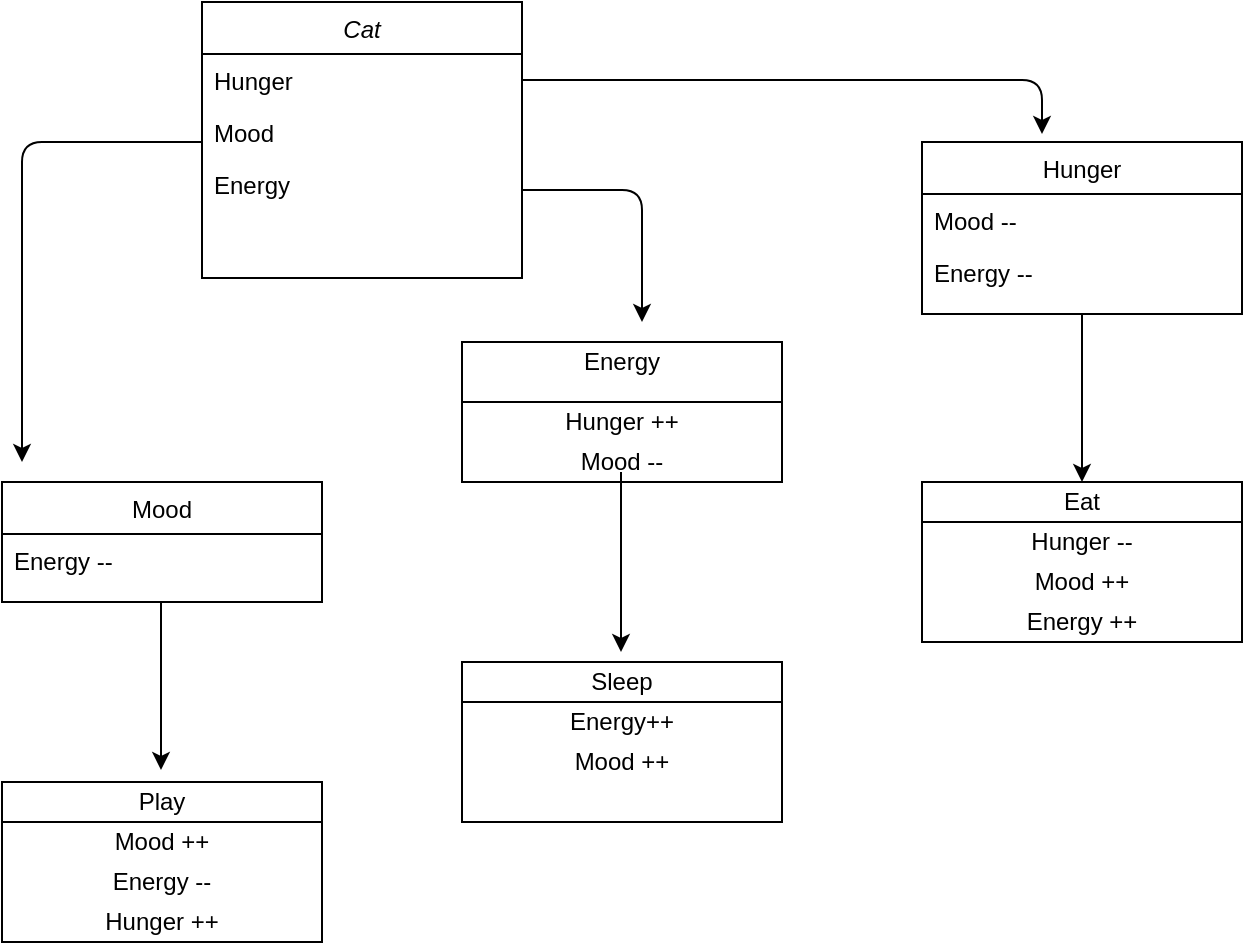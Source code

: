 <mxfile version="13.7.9" type="device"><diagram id="C5RBs43oDa-KdzZeNtuy" name="Page-1"><mxGraphModel dx="1086" dy="806" grid="1" gridSize="10" guides="1" tooltips="1" connect="1" arrows="1" fold="1" page="1" pageScale="1" pageWidth="827" pageHeight="1169" math="0" shadow="0"><root><mxCell id="WIyWlLk6GJQsqaUBKTNV-0"/><mxCell id="WIyWlLk6GJQsqaUBKTNV-1" parent="WIyWlLk6GJQsqaUBKTNV-0"/><mxCell id="zkfFHV4jXpPFQw0GAbJ--0" value="Cat" style="swimlane;fontStyle=2;align=center;verticalAlign=top;childLayout=stackLayout;horizontal=1;startSize=26;horizontalStack=0;resizeParent=1;resizeLast=0;collapsible=1;marginBottom=0;rounded=0;shadow=0;strokeWidth=1;" parent="WIyWlLk6GJQsqaUBKTNV-1" vertex="1"><mxGeometry x="220" y="120" width="160" height="138" as="geometry"><mxRectangle x="230" y="140" width="160" height="26" as="alternateBounds"/></mxGeometry></mxCell><mxCell id="zkfFHV4jXpPFQw0GAbJ--1" value="Hunger" style="text;align=left;verticalAlign=top;spacingLeft=4;spacingRight=4;overflow=hidden;rotatable=0;points=[[0,0.5],[1,0.5]];portConstraint=eastwest;" parent="zkfFHV4jXpPFQw0GAbJ--0" vertex="1"><mxGeometry y="26" width="160" height="26" as="geometry"/></mxCell><mxCell id="c-qnZsp3uNCzUxKKOGe4-42" value="" style="endArrow=classic;html=1;" edge="1" parent="zkfFHV4jXpPFQw0GAbJ--0"><mxGeometry width="50" height="50" relative="1" as="geometry"><mxPoint y="70" as="sourcePoint"/><mxPoint x="-90" y="230" as="targetPoint"/><Array as="points"><mxPoint x="-90" y="70"/></Array></mxGeometry></mxCell><mxCell id="zkfFHV4jXpPFQw0GAbJ--2" value="Mood" style="text;align=left;verticalAlign=top;spacingLeft=4;spacingRight=4;overflow=hidden;rotatable=0;points=[[0,0.5],[1,0.5]];portConstraint=eastwest;rounded=0;shadow=0;html=0;" parent="zkfFHV4jXpPFQw0GAbJ--0" vertex="1"><mxGeometry y="52" width="160" height="26" as="geometry"/></mxCell><mxCell id="zkfFHV4jXpPFQw0GAbJ--3" value="Energy" style="text;align=left;verticalAlign=top;spacingLeft=4;spacingRight=4;overflow=hidden;rotatable=0;points=[[0,0.5],[1,0.5]];portConstraint=eastwest;rounded=0;shadow=0;html=0;" parent="zkfFHV4jXpPFQw0GAbJ--0" vertex="1"><mxGeometry y="78" width="160" height="26" as="geometry"/></mxCell><mxCell id="zkfFHV4jXpPFQw0GAbJ--6" value="Mood" style="swimlane;fontStyle=0;align=center;verticalAlign=top;childLayout=stackLayout;horizontal=1;startSize=26;horizontalStack=0;resizeParent=1;resizeLast=0;collapsible=1;marginBottom=0;rounded=0;shadow=0;strokeWidth=1;" parent="WIyWlLk6GJQsqaUBKTNV-1" vertex="1"><mxGeometry x="120" y="360" width="160" height="60" as="geometry"><mxRectangle x="130" y="380" width="160" height="26" as="alternateBounds"/></mxGeometry></mxCell><mxCell id="zkfFHV4jXpPFQw0GAbJ--7" value="Energy --" style="text;align=left;verticalAlign=top;spacingLeft=4;spacingRight=4;overflow=hidden;rotatable=0;points=[[0,0.5],[1,0.5]];portConstraint=eastwest;" parent="zkfFHV4jXpPFQw0GAbJ--6" vertex="1"><mxGeometry y="26" width="160" height="26" as="geometry"/></mxCell><mxCell id="c-qnZsp3uNCzUxKKOGe4-2" value="" style="endArrow=classic;html=1;entryX=0.5;entryY=0;entryDx=0;entryDy=0;exitX=0.5;exitY=1;exitDx=0;exitDy=0;" edge="1" parent="WIyWlLk6GJQsqaUBKTNV-1" source="zkfFHV4jXpPFQw0GAbJ--17" target="c-qnZsp3uNCzUxKKOGe4-4"><mxGeometry width="50" height="50" relative="1" as="geometry"><mxPoint x="599.5" y="276" as="sourcePoint"/><mxPoint x="600" y="350" as="targetPoint"/></mxGeometry></mxCell><mxCell id="c-qnZsp3uNCzUxKKOGe4-3" value="" style="rounded=0;whiteSpace=wrap;html=1;" vertex="1" parent="WIyWlLk6GJQsqaUBKTNV-1"><mxGeometry x="580" y="360" width="160" height="80" as="geometry"/></mxCell><mxCell id="c-qnZsp3uNCzUxKKOGe4-4" value="Eat" style="text;html=1;strokeColor=none;fillColor=none;align=center;verticalAlign=middle;whiteSpace=wrap;rounded=0;" vertex="1" parent="WIyWlLk6GJQsqaUBKTNV-1"><mxGeometry x="580" y="360" width="160" height="20" as="geometry"/></mxCell><mxCell id="c-qnZsp3uNCzUxKKOGe4-6" value="" style="endArrow=none;html=1;entryX=1;entryY=1;entryDx=0;entryDy=0;exitX=0;exitY=0;exitDx=0;exitDy=0;" edge="1" parent="WIyWlLk6GJQsqaUBKTNV-1" source="c-qnZsp3uNCzUxKKOGe4-7" target="c-qnZsp3uNCzUxKKOGe4-4"><mxGeometry width="50" height="50" relative="1" as="geometry"><mxPoint x="520" y="380" as="sourcePoint"/><mxPoint x="570" y="330" as="targetPoint"/></mxGeometry></mxCell><mxCell id="c-qnZsp3uNCzUxKKOGe4-7" value="Hunger --" style="text;html=1;strokeColor=none;fillColor=none;align=center;verticalAlign=middle;whiteSpace=wrap;rounded=0;" vertex="1" parent="WIyWlLk6GJQsqaUBKTNV-1"><mxGeometry x="580" y="380" width="160" height="20" as="geometry"/></mxCell><mxCell id="c-qnZsp3uNCzUxKKOGe4-8" value="Mood ++" style="text;html=1;strokeColor=none;fillColor=none;align=center;verticalAlign=middle;whiteSpace=wrap;rounded=0;" vertex="1" parent="WIyWlLk6GJQsqaUBKTNV-1"><mxGeometry x="580" y="400" width="160" height="20" as="geometry"/></mxCell><mxCell id="c-qnZsp3uNCzUxKKOGe4-9" value="Energy ++" style="text;html=1;strokeColor=none;fillColor=none;align=center;verticalAlign=middle;whiteSpace=wrap;rounded=0;" vertex="1" parent="WIyWlLk6GJQsqaUBKTNV-1"><mxGeometry x="580" y="420" width="160" height="20" as="geometry"/></mxCell><mxCell id="c-qnZsp3uNCzUxKKOGe4-10" value="" style="endArrow=classic;html=1;" edge="1" parent="WIyWlLk6GJQsqaUBKTNV-1"><mxGeometry width="50" height="50" relative="1" as="geometry"><mxPoint x="199.5" y="420" as="sourcePoint"/><mxPoint x="199.5" y="504" as="targetPoint"/><Array as="points"><mxPoint x="199.5" y="474"/></Array></mxGeometry></mxCell><mxCell id="c-qnZsp3uNCzUxKKOGe4-12" value="" style="rounded=0;whiteSpace=wrap;html=1;" vertex="1" parent="WIyWlLk6GJQsqaUBKTNV-1"><mxGeometry x="120" y="510" width="160" height="80" as="geometry"/></mxCell><mxCell id="c-qnZsp3uNCzUxKKOGe4-13" value="Mood ++" style="text;html=1;strokeColor=none;fillColor=none;align=center;verticalAlign=middle;whiteSpace=wrap;rounded=0;" vertex="1" parent="WIyWlLk6GJQsqaUBKTNV-1"><mxGeometry x="120" y="530" width="160" height="20" as="geometry"/></mxCell><mxCell id="c-qnZsp3uNCzUxKKOGe4-14" value="Play" style="text;html=1;strokeColor=none;fillColor=none;align=center;verticalAlign=middle;whiteSpace=wrap;rounded=0;" vertex="1" parent="WIyWlLk6GJQsqaUBKTNV-1"><mxGeometry x="120" y="510" width="160" height="20" as="geometry"/></mxCell><mxCell id="c-qnZsp3uNCzUxKKOGe4-15" value="" style="endArrow=none;html=1;entryX=1;entryY=1;entryDx=0;entryDy=0;" edge="1" parent="WIyWlLk6GJQsqaUBKTNV-1" target="c-qnZsp3uNCzUxKKOGe4-14"><mxGeometry width="50" height="50" relative="1" as="geometry"><mxPoint x="120" y="530" as="sourcePoint"/><mxPoint x="170" y="480" as="targetPoint"/></mxGeometry></mxCell><mxCell id="c-qnZsp3uNCzUxKKOGe4-16" value="Energy --" style="text;html=1;strokeColor=none;fillColor=none;align=center;verticalAlign=middle;whiteSpace=wrap;rounded=0;" vertex="1" parent="WIyWlLk6GJQsqaUBKTNV-1"><mxGeometry x="120" y="550" width="160" height="20" as="geometry"/></mxCell><mxCell id="c-qnZsp3uNCzUxKKOGe4-18" value="Hunger ++" style="text;html=1;strokeColor=none;fillColor=none;align=center;verticalAlign=middle;whiteSpace=wrap;rounded=0;" vertex="1" parent="WIyWlLk6GJQsqaUBKTNV-1"><mxGeometry x="120" y="570" width="160" height="20" as="geometry"/></mxCell><mxCell id="zkfFHV4jXpPFQw0GAbJ--17" value="Hunger" style="swimlane;fontStyle=0;align=center;verticalAlign=top;childLayout=stackLayout;horizontal=1;startSize=26;horizontalStack=0;resizeParent=1;resizeLast=0;collapsible=1;marginBottom=0;rounded=0;shadow=0;strokeWidth=1;" parent="WIyWlLk6GJQsqaUBKTNV-1" vertex="1"><mxGeometry x="580" y="190" width="160" height="86" as="geometry"><mxRectangle x="550" y="140" width="160" height="26" as="alternateBounds"/></mxGeometry></mxCell><mxCell id="zkfFHV4jXpPFQw0GAbJ--18" value="Mood --" style="text;align=left;verticalAlign=top;spacingLeft=4;spacingRight=4;overflow=hidden;rotatable=0;points=[[0,0.5],[1,0.5]];portConstraint=eastwest;" parent="zkfFHV4jXpPFQw0GAbJ--17" vertex="1"><mxGeometry y="26" width="160" height="26" as="geometry"/></mxCell><mxCell id="zkfFHV4jXpPFQw0GAbJ--19" value="Energy --" style="text;align=left;verticalAlign=top;spacingLeft=4;spacingRight=4;overflow=hidden;rotatable=0;points=[[0,0.5],[1,0.5]];portConstraint=eastwest;rounded=0;shadow=0;html=0;" parent="zkfFHV4jXpPFQw0GAbJ--17" vertex="1"><mxGeometry y="52" width="160" height="26" as="geometry"/></mxCell><mxCell id="c-qnZsp3uNCzUxKKOGe4-21" value="" style="rounded=0;whiteSpace=wrap;html=1;" vertex="1" parent="WIyWlLk6GJQsqaUBKTNV-1"><mxGeometry x="350" y="290" width="160" height="70" as="geometry"/></mxCell><mxCell id="c-qnZsp3uNCzUxKKOGe4-23" value="Energy" style="text;html=1;strokeColor=none;fillColor=none;align=center;verticalAlign=middle;whiteSpace=wrap;rounded=0;" vertex="1" parent="WIyWlLk6GJQsqaUBKTNV-1"><mxGeometry x="350" y="290" width="160" height="20" as="geometry"/></mxCell><mxCell id="c-qnZsp3uNCzUxKKOGe4-24" value="Hunger ++" style="text;html=1;strokeColor=none;fillColor=none;align=center;verticalAlign=middle;whiteSpace=wrap;rounded=0;" vertex="1" parent="WIyWlLk6GJQsqaUBKTNV-1"><mxGeometry x="350" y="320" width="160" height="20" as="geometry"/></mxCell><mxCell id="c-qnZsp3uNCzUxKKOGe4-25" value="Mood --" style="text;html=1;strokeColor=none;fillColor=none;align=center;verticalAlign=middle;whiteSpace=wrap;rounded=0;" vertex="1" parent="WIyWlLk6GJQsqaUBKTNV-1"><mxGeometry x="350" y="340" width="160" height="20" as="geometry"/></mxCell><mxCell id="c-qnZsp3uNCzUxKKOGe4-27" value="" style="endArrow=none;html=1;entryX=1;entryY=0;entryDx=0;entryDy=0;" edge="1" parent="WIyWlLk6GJQsqaUBKTNV-1" target="c-qnZsp3uNCzUxKKOGe4-24"><mxGeometry width="50" height="50" relative="1" as="geometry"><mxPoint x="350" y="320" as="sourcePoint"/><mxPoint x="400" y="270" as="targetPoint"/></mxGeometry></mxCell><mxCell id="c-qnZsp3uNCzUxKKOGe4-28" value="" style="endArrow=classic;html=1;" edge="1" parent="WIyWlLk6GJQsqaUBKTNV-1"><mxGeometry width="50" height="50" relative="1" as="geometry"><mxPoint x="429.5" y="355" as="sourcePoint"/><mxPoint x="429.5" y="445" as="targetPoint"/></mxGeometry></mxCell><mxCell id="c-qnZsp3uNCzUxKKOGe4-29" value="" style="rounded=0;whiteSpace=wrap;html=1;" vertex="1" parent="WIyWlLk6GJQsqaUBKTNV-1"><mxGeometry x="350" y="450" width="160" height="80" as="geometry"/></mxCell><mxCell id="c-qnZsp3uNCzUxKKOGe4-30" value="Sleep" style="text;html=1;strokeColor=none;fillColor=none;align=center;verticalAlign=middle;whiteSpace=wrap;rounded=0;" vertex="1" parent="WIyWlLk6GJQsqaUBKTNV-1"><mxGeometry x="350" y="450" width="160" height="20" as="geometry"/></mxCell><mxCell id="c-qnZsp3uNCzUxKKOGe4-37" value="" style="endArrow=none;html=1;exitX=0;exitY=0.25;exitDx=0;exitDy=0;entryX=1;entryY=1;entryDx=0;entryDy=0;" edge="1" parent="WIyWlLk6GJQsqaUBKTNV-1" source="c-qnZsp3uNCzUxKKOGe4-29" target="c-qnZsp3uNCzUxKKOGe4-30"><mxGeometry width="50" height="50" relative="1" as="geometry"><mxPoint x="350" y="490" as="sourcePoint"/><mxPoint x="510" y="485" as="targetPoint"/></mxGeometry></mxCell><mxCell id="c-qnZsp3uNCzUxKKOGe4-39" value="Energy++" style="text;html=1;strokeColor=none;fillColor=none;align=center;verticalAlign=middle;whiteSpace=wrap;rounded=0;" vertex="1" parent="WIyWlLk6GJQsqaUBKTNV-1"><mxGeometry x="350" y="470" width="160" height="20" as="geometry"/></mxCell><mxCell id="c-qnZsp3uNCzUxKKOGe4-40" value="Mood ++" style="text;html=1;strokeColor=none;fillColor=none;align=center;verticalAlign=middle;whiteSpace=wrap;rounded=0;" vertex="1" parent="WIyWlLk6GJQsqaUBKTNV-1"><mxGeometry x="350" y="490" width="160" height="20" as="geometry"/></mxCell><mxCell id="c-qnZsp3uNCzUxKKOGe4-43" value="" style="endArrow=classic;html=1;exitX=1;exitY=0.5;exitDx=0;exitDy=0;" edge="1" parent="WIyWlLk6GJQsqaUBKTNV-1" source="zkfFHV4jXpPFQw0GAbJ--1"><mxGeometry width="50" height="50" relative="1" as="geometry"><mxPoint x="400" y="430" as="sourcePoint"/><mxPoint x="640" y="186" as="targetPoint"/><Array as="points"><mxPoint x="640" y="159"/></Array></mxGeometry></mxCell><mxCell id="c-qnZsp3uNCzUxKKOGe4-44" value="" style="endArrow=classic;html=1;" edge="1" parent="WIyWlLk6GJQsqaUBKTNV-1"><mxGeometry width="50" height="50" relative="1" as="geometry"><mxPoint x="380" y="214" as="sourcePoint"/><mxPoint x="440" y="280" as="targetPoint"/><Array as="points"><mxPoint x="440" y="214"/></Array></mxGeometry></mxCell></root></mxGraphModel></diagram></mxfile>